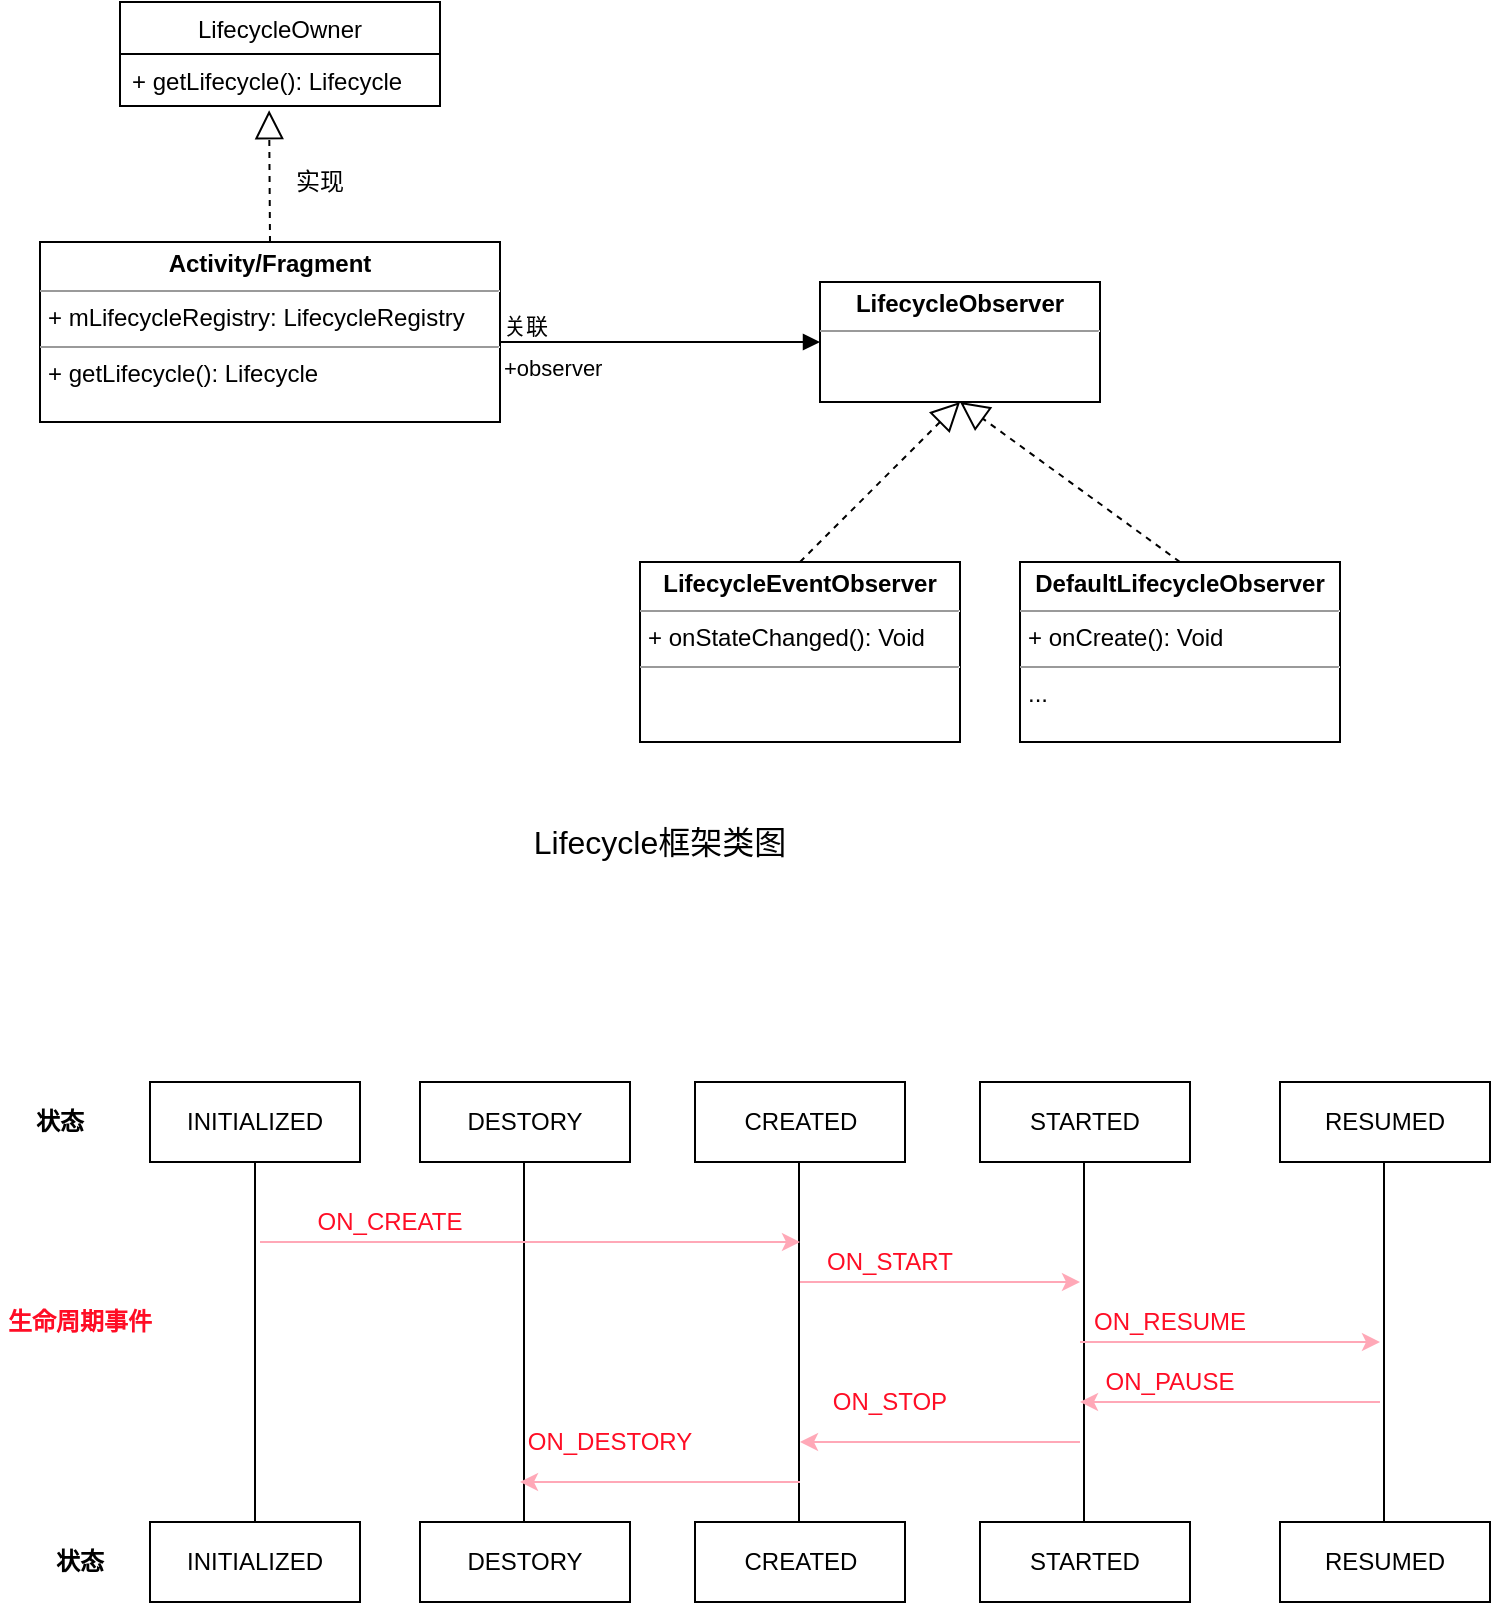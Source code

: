 <mxfile version="14.1.1" type="github"><diagram id="C5RBs43oDa-KdzZeNtuy" name="Page-1"><mxGraphModel dx="1011" dy="628" grid="1" gridSize="10" guides="1" tooltips="1" connect="1" arrows="1" fold="1" page="1" pageScale="1" pageWidth="827" pageHeight="1169" math="0" shadow="0"><root><mxCell id="WIyWlLk6GJQsqaUBKTNV-0"/><mxCell id="WIyWlLk6GJQsqaUBKTNV-1" parent="WIyWlLk6GJQsqaUBKTNV-0"/><mxCell id="sTHd9CDkLCXi240L8gWL-10" value="LifecycleOwner" style="swimlane;fontStyle=0;childLayout=stackLayout;horizontal=1;startSize=26;fillColor=none;horizontalStack=0;resizeParent=1;resizeParentMax=0;resizeLast=0;collapsible=1;marginBottom=0;" parent="WIyWlLk6GJQsqaUBKTNV-1" vertex="1"><mxGeometry x="90" y="200" width="160" height="52" as="geometry"/></mxCell><mxCell id="sTHd9CDkLCXi240L8gWL-11" value="+ getLifecycle(): Lifecycle" style="text;strokeColor=none;fillColor=none;align=left;verticalAlign=top;spacingLeft=4;spacingRight=4;overflow=hidden;rotatable=0;points=[[0,0.5],[1,0.5]];portConstraint=eastwest;" parent="sTHd9CDkLCXi240L8gWL-10" vertex="1"><mxGeometry y="26" width="160" height="26" as="geometry"/></mxCell><mxCell id="sTHd9CDkLCXi240L8gWL-15" value="&lt;p style=&quot;margin: 0px ; margin-top: 4px ; text-align: center&quot;&gt;&lt;b&gt;Activity/Fragment&lt;/b&gt;&lt;/p&gt;&lt;hr size=&quot;1&quot;&gt;&lt;p style=&quot;margin: 0px ; margin-left: 4px&quot;&gt;+ mLifecycleRegistry: LifecycleRegistry&lt;/p&gt;&lt;hr size=&quot;1&quot;&gt;&lt;p style=&quot;margin: 0px ; margin-left: 4px&quot;&gt;+ getLifecycle(): Lifecycle&lt;br&gt;&lt;/p&gt;" style="verticalAlign=top;align=left;overflow=fill;fontSize=12;fontFamily=Helvetica;html=1;" parent="WIyWlLk6GJQsqaUBKTNV-1" vertex="1"><mxGeometry x="50" y="320" width="230" height="90" as="geometry"/></mxCell><mxCell id="sTHd9CDkLCXi240L8gWL-17" value="" style="endArrow=block;dashed=1;endFill=0;endSize=12;html=1;entryX=0.466;entryY=1.081;entryDx=0;entryDy=0;entryPerimeter=0;exitX=0.5;exitY=0;exitDx=0;exitDy=0;" parent="WIyWlLk6GJQsqaUBKTNV-1" source="sTHd9CDkLCXi240L8gWL-15" target="sTHd9CDkLCXi240L8gWL-11" edge="1"><mxGeometry width="160" relative="1" as="geometry"><mxPoint x="70" y="510" as="sourcePoint"/><mxPoint x="230" y="510" as="targetPoint"/></mxGeometry></mxCell><mxCell id="sTHd9CDkLCXi240L8gWL-18" value="&lt;font style=&quot;font-size: 12px&quot;&gt;实现&lt;/font&gt;" style="text;html=1;strokeColor=none;fillColor=none;align=center;verticalAlign=middle;whiteSpace=wrap;rounded=0;" parent="WIyWlLk6GJQsqaUBKTNV-1" vertex="1"><mxGeometry x="170" y="280" width="40" height="20" as="geometry"/></mxCell><mxCell id="sTHd9CDkLCXi240L8gWL-19" value="+observer" style="endArrow=block;endFill=1;html=1;edgeStyle=orthogonalEdgeStyle;align=left;verticalAlign=top;" parent="WIyWlLk6GJQsqaUBKTNV-1" edge="1"><mxGeometry x="-1" relative="1" as="geometry"><mxPoint x="280" y="370" as="sourcePoint"/><mxPoint x="440" y="370" as="targetPoint"/></mxGeometry></mxCell><mxCell id="sTHd9CDkLCXi240L8gWL-20" value="关联" style="edgeLabel;resizable=0;html=1;align=left;verticalAlign=bottom;" parent="sTHd9CDkLCXi240L8gWL-19" connectable="0" vertex="1"><mxGeometry x="-1" relative="1" as="geometry"/></mxCell><mxCell id="sTHd9CDkLCXi240L8gWL-21" value="&lt;p style=&quot;margin: 0px ; margin-top: 4px ; text-align: center&quot;&gt;&lt;b&gt;LifecycleObserver&lt;/b&gt;&lt;br&gt;&lt;/p&gt;&lt;hr size=&quot;1&quot;&gt;&lt;div style=&quot;height: 2px&quot;&gt;&lt;/div&gt;" style="verticalAlign=top;align=left;overflow=fill;fontSize=12;fontFamily=Helvetica;html=1;" parent="WIyWlLk6GJQsqaUBKTNV-1" vertex="1"><mxGeometry x="440" y="340" width="140" height="60" as="geometry"/></mxCell><mxCell id="sTHd9CDkLCXi240L8gWL-22" value="&lt;p style=&quot;margin: 0px ; margin-top: 4px ; text-align: center&quot;&gt;&lt;b&gt;LifecycleEventObserver&lt;/b&gt;&lt;/p&gt;&lt;hr size=&quot;1&quot;&gt;&lt;p style=&quot;margin: 0px ; margin-left: 4px&quot;&gt;+ onStateChanged(): Void&lt;/p&gt;&lt;hr size=&quot;1&quot;&gt;&lt;p style=&quot;margin: 0px ; margin-left: 4px&quot;&gt;&lt;br&gt;&lt;/p&gt;" style="verticalAlign=top;align=left;overflow=fill;fontSize=12;fontFamily=Helvetica;html=1;" parent="WIyWlLk6GJQsqaUBKTNV-1" vertex="1"><mxGeometry x="350" y="480" width="160" height="90" as="geometry"/></mxCell><mxCell id="sTHd9CDkLCXi240L8gWL-23" value="&lt;p style=&quot;margin: 0px ; margin-top: 4px ; text-align: center&quot;&gt;&lt;b&gt;DefaultLifecycleObserver&lt;/b&gt;&lt;/p&gt;&lt;hr size=&quot;1&quot;&gt;&lt;p style=&quot;margin: 0px ; margin-left: 4px&quot;&gt;+ onCreate(): Void&lt;/p&gt;&lt;hr size=&quot;1&quot;&gt;&lt;p style=&quot;margin: 0px ; margin-left: 4px&quot;&gt;...&lt;/p&gt;" style="verticalAlign=top;align=left;overflow=fill;fontSize=12;fontFamily=Helvetica;html=1;" parent="WIyWlLk6GJQsqaUBKTNV-1" vertex="1"><mxGeometry x="540" y="480" width="160" height="90" as="geometry"/></mxCell><mxCell id="sTHd9CDkLCXi240L8gWL-26" value="" style="endArrow=block;dashed=1;endFill=0;endSize=12;html=1;entryX=0.5;entryY=1;entryDx=0;entryDy=0;exitX=0.5;exitY=0;exitDx=0;exitDy=0;" parent="WIyWlLk6GJQsqaUBKTNV-1" source="sTHd9CDkLCXi240L8gWL-22" target="sTHd9CDkLCXi240L8gWL-21" edge="1"><mxGeometry width="160" relative="1" as="geometry"><mxPoint x="430.1" y="445.89" as="sourcePoint"/><mxPoint x="429.66" y="379.996" as="targetPoint"/></mxGeometry></mxCell><mxCell id="sTHd9CDkLCXi240L8gWL-27" value="" style="endArrow=block;dashed=1;endFill=0;endSize=12;html=1;exitX=0.5;exitY=0;exitDx=0;exitDy=0;" parent="WIyWlLk6GJQsqaUBKTNV-1" source="sTHd9CDkLCXi240L8gWL-23" edge="1"><mxGeometry width="160" relative="1" as="geometry"><mxPoint x="185" y="340" as="sourcePoint"/><mxPoint x="510" y="400" as="targetPoint"/></mxGeometry></mxCell><mxCell id="sTHd9CDkLCXi240L8gWL-28" value="&lt;font style=&quot;font-size: 16px&quot;&gt;Lifecycle框架类图&lt;/font&gt;" style="text;html=1;strokeColor=none;fillColor=none;align=center;verticalAlign=middle;whiteSpace=wrap;rounded=0;" parent="WIyWlLk6GJQsqaUBKTNV-1" vertex="1"><mxGeometry x="280" y="610" width="160" height="20" as="geometry"/></mxCell><mxCell id="e6xy4KSy9HFCRGpc5tJY-0" value="INITIALIZED" style="rounded=0;whiteSpace=wrap;html=1;" vertex="1" parent="WIyWlLk6GJQsqaUBKTNV-1"><mxGeometry x="105" y="740" width="105" height="40" as="geometry"/></mxCell><mxCell id="e6xy4KSy9HFCRGpc5tJY-1" value="DESTORY" style="rounded=0;whiteSpace=wrap;html=1;" vertex="1" parent="WIyWlLk6GJQsqaUBKTNV-1"><mxGeometry x="240" y="740" width="105" height="40" as="geometry"/></mxCell><mxCell id="e6xy4KSy9HFCRGpc5tJY-2" value="CREATED" style="rounded=0;whiteSpace=wrap;html=1;" vertex="1" parent="WIyWlLk6GJQsqaUBKTNV-1"><mxGeometry x="377.5" y="740" width="105" height="40" as="geometry"/></mxCell><mxCell id="e6xy4KSy9HFCRGpc5tJY-3" value="STARTED" style="rounded=0;whiteSpace=wrap;html=1;" vertex="1" parent="WIyWlLk6GJQsqaUBKTNV-1"><mxGeometry x="520" y="740" width="105" height="40" as="geometry"/></mxCell><mxCell id="e6xy4KSy9HFCRGpc5tJY-4" value="RESUMED" style="rounded=0;whiteSpace=wrap;html=1;" vertex="1" parent="WIyWlLk6GJQsqaUBKTNV-1"><mxGeometry x="670" y="740" width="105" height="40" as="geometry"/></mxCell><mxCell id="e6xy4KSy9HFCRGpc5tJY-10" value="INITIALIZED" style="rounded=0;whiteSpace=wrap;html=1;" vertex="1" parent="WIyWlLk6GJQsqaUBKTNV-1"><mxGeometry x="105" y="960" width="105" height="40" as="geometry"/></mxCell><mxCell id="e6xy4KSy9HFCRGpc5tJY-11" value="DESTORY" style="rounded=0;whiteSpace=wrap;html=1;" vertex="1" parent="WIyWlLk6GJQsqaUBKTNV-1"><mxGeometry x="240" y="960" width="105" height="40" as="geometry"/></mxCell><mxCell id="e6xy4KSy9HFCRGpc5tJY-12" value="CREATED" style="rounded=0;whiteSpace=wrap;html=1;" vertex="1" parent="WIyWlLk6GJQsqaUBKTNV-1"><mxGeometry x="377.5" y="960" width="105" height="40" as="geometry"/></mxCell><mxCell id="e6xy4KSy9HFCRGpc5tJY-13" value="STARTED" style="rounded=0;whiteSpace=wrap;html=1;" vertex="1" parent="WIyWlLk6GJQsqaUBKTNV-1"><mxGeometry x="520" y="960" width="105" height="40" as="geometry"/></mxCell><mxCell id="e6xy4KSy9HFCRGpc5tJY-14" value="RESUMED" style="rounded=0;whiteSpace=wrap;html=1;" vertex="1" parent="WIyWlLk6GJQsqaUBKTNV-1"><mxGeometry x="670" y="960" width="105" height="40" as="geometry"/></mxCell><mxCell id="e6xy4KSy9HFCRGpc5tJY-15" value="" style="endArrow=none;html=1;entryX=0.5;entryY=1;entryDx=0;entryDy=0;exitX=0.5;exitY=0;exitDx=0;exitDy=0;" edge="1" parent="WIyWlLk6GJQsqaUBKTNV-1" source="e6xy4KSy9HFCRGpc5tJY-10" target="e6xy4KSy9HFCRGpc5tJY-0"><mxGeometry width="50" height="50" relative="1" as="geometry"><mxPoint x="130" y="850" as="sourcePoint"/><mxPoint x="180" y="800" as="targetPoint"/></mxGeometry></mxCell><mxCell id="e6xy4KSy9HFCRGpc5tJY-16" value="" style="endArrow=none;html=1;entryX=0.5;entryY=1;entryDx=0;entryDy=0;exitX=0.5;exitY=0;exitDx=0;exitDy=0;" edge="1" parent="WIyWlLk6GJQsqaUBKTNV-1"><mxGeometry width="50" height="50" relative="1" as="geometry"><mxPoint x="292" y="960" as="sourcePoint"/><mxPoint x="292" y="780" as="targetPoint"/></mxGeometry></mxCell><mxCell id="e6xy4KSy9HFCRGpc5tJY-17" value="" style="endArrow=none;html=1;entryX=0.5;entryY=1;entryDx=0;entryDy=0;exitX=0.5;exitY=0;exitDx=0;exitDy=0;" edge="1" parent="WIyWlLk6GJQsqaUBKTNV-1"><mxGeometry width="50" height="50" relative="1" as="geometry"><mxPoint x="429.5" y="960" as="sourcePoint"/><mxPoint x="429.5" y="780" as="targetPoint"/></mxGeometry></mxCell><mxCell id="e6xy4KSy9HFCRGpc5tJY-18" value="" style="endArrow=none;html=1;entryX=0.5;entryY=1;entryDx=0;entryDy=0;exitX=0.5;exitY=0;exitDx=0;exitDy=0;" edge="1" parent="WIyWlLk6GJQsqaUBKTNV-1"><mxGeometry width="50" height="50" relative="1" as="geometry"><mxPoint x="572" y="960" as="sourcePoint"/><mxPoint x="572" y="780" as="targetPoint"/></mxGeometry></mxCell><mxCell id="e6xy4KSy9HFCRGpc5tJY-19" value="" style="endArrow=none;html=1;entryX=0.5;entryY=1;entryDx=0;entryDy=0;exitX=0.5;exitY=0;exitDx=0;exitDy=0;" edge="1" parent="WIyWlLk6GJQsqaUBKTNV-1"><mxGeometry width="50" height="50" relative="1" as="geometry"><mxPoint x="722" y="960" as="sourcePoint"/><mxPoint x="722" y="780" as="targetPoint"/></mxGeometry></mxCell><mxCell id="e6xy4KSy9HFCRGpc5tJY-20" value="" style="endArrow=classic;html=1;strokeColor=#FFA8B7;" edge="1" parent="WIyWlLk6GJQsqaUBKTNV-1"><mxGeometry width="50" height="50" relative="1" as="geometry"><mxPoint x="160" y="820" as="sourcePoint"/><mxPoint x="430" y="820" as="targetPoint"/></mxGeometry></mxCell><mxCell id="e6xy4KSy9HFCRGpc5tJY-21" value="" style="endArrow=classic;html=1;strokeColor=#FFA8B7;" edge="1" parent="WIyWlLk6GJQsqaUBKTNV-1"><mxGeometry width="50" height="50" relative="1" as="geometry"><mxPoint x="430" y="840" as="sourcePoint"/><mxPoint x="570" y="840" as="targetPoint"/></mxGeometry></mxCell><mxCell id="e6xy4KSy9HFCRGpc5tJY-22" value="" style="endArrow=classic;html=1;strokeColor=#FFA8B7;" edge="1" parent="WIyWlLk6GJQsqaUBKTNV-1"><mxGeometry width="50" height="50" relative="1" as="geometry"><mxPoint x="570" y="870" as="sourcePoint"/><mxPoint x="720" y="870" as="targetPoint"/></mxGeometry></mxCell><mxCell id="e6xy4KSy9HFCRGpc5tJY-23" value="" style="endArrow=classic;html=1;strokeColor=#FFA8B7;" edge="1" parent="WIyWlLk6GJQsqaUBKTNV-1"><mxGeometry width="50" height="50" relative="1" as="geometry"><mxPoint x="720" y="900" as="sourcePoint"/><mxPoint x="570" y="900" as="targetPoint"/></mxGeometry></mxCell><mxCell id="e6xy4KSy9HFCRGpc5tJY-24" value="" style="endArrow=classic;html=1;strokeColor=#FFA8B7;" edge="1" parent="WIyWlLk6GJQsqaUBKTNV-1"><mxGeometry width="50" height="50" relative="1" as="geometry"><mxPoint x="570" y="920" as="sourcePoint"/><mxPoint x="430" y="920" as="targetPoint"/></mxGeometry></mxCell><mxCell id="e6xy4KSy9HFCRGpc5tJY-25" value="" style="endArrow=classic;html=1;strokeColor=#FFA8B7;" edge="1" parent="WIyWlLk6GJQsqaUBKTNV-1"><mxGeometry width="50" height="50" relative="1" as="geometry"><mxPoint x="430" y="940" as="sourcePoint"/><mxPoint x="290" y="940" as="targetPoint"/></mxGeometry></mxCell><mxCell id="e6xy4KSy9HFCRGpc5tJY-26" value="&lt;b&gt;状态&lt;/b&gt;" style="text;html=1;strokeColor=none;fillColor=none;align=center;verticalAlign=middle;whiteSpace=wrap;rounded=0;" vertex="1" parent="WIyWlLk6GJQsqaUBKTNV-1"><mxGeometry x="40" y="750" width="40" height="20" as="geometry"/></mxCell><mxCell id="e6xy4KSy9HFCRGpc5tJY-28" value="&lt;b&gt;状态&lt;/b&gt;" style="text;html=1;strokeColor=none;fillColor=none;align=center;verticalAlign=middle;whiteSpace=wrap;rounded=0;" vertex="1" parent="WIyWlLk6GJQsqaUBKTNV-1"><mxGeometry x="50" y="970" width="40" height="20" as="geometry"/></mxCell><mxCell id="e6xy4KSy9HFCRGpc5tJY-30" value="&lt;b&gt;&lt;font color=&quot;#ff0d25&quot;&gt;生命周期事件&lt;/font&gt;&lt;/b&gt;" style="text;html=1;strokeColor=none;fillColor=none;align=center;verticalAlign=middle;whiteSpace=wrap;rounded=0;" vertex="1" parent="WIyWlLk6GJQsqaUBKTNV-1"><mxGeometry x="30" y="850" width="80" height="20" as="geometry"/></mxCell><mxCell id="e6xy4KSy9HFCRGpc5tJY-32" value="&lt;font color=&quot;#ff0d25&quot;&gt;ON_CREATE&lt;/font&gt;" style="text;html=1;strokeColor=none;fillColor=none;align=center;verticalAlign=middle;whiteSpace=wrap;rounded=0;" vertex="1" parent="WIyWlLk6GJQsqaUBKTNV-1"><mxGeometry x="190" y="800" width="70" height="20" as="geometry"/></mxCell><mxCell id="e6xy4KSy9HFCRGpc5tJY-34" value="&lt;font color=&quot;#ff0d25&quot;&gt;ON_START&lt;/font&gt;" style="text;html=1;strokeColor=none;fillColor=none;align=center;verticalAlign=middle;whiteSpace=wrap;rounded=0;" vertex="1" parent="WIyWlLk6GJQsqaUBKTNV-1"><mxGeometry x="440" y="820" width="70" height="20" as="geometry"/></mxCell><mxCell id="e6xy4KSy9HFCRGpc5tJY-35" value="&lt;font color=&quot;#ff0d25&quot;&gt;ON_RESUME&lt;/font&gt;" style="text;html=1;strokeColor=none;fillColor=none;align=center;verticalAlign=middle;whiteSpace=wrap;rounded=0;" vertex="1" parent="WIyWlLk6GJQsqaUBKTNV-1"><mxGeometry x="580" y="850" width="70" height="20" as="geometry"/></mxCell><mxCell id="e6xy4KSy9HFCRGpc5tJY-36" value="&lt;font color=&quot;#ff0d25&quot;&gt;ON_PAUSE&lt;/font&gt;" style="text;html=1;strokeColor=none;fillColor=none;align=center;verticalAlign=middle;whiteSpace=wrap;rounded=0;" vertex="1" parent="WIyWlLk6GJQsqaUBKTNV-1"><mxGeometry x="580" y="880" width="70" height="20" as="geometry"/></mxCell><mxCell id="e6xy4KSy9HFCRGpc5tJY-37" value="&lt;font color=&quot;#ff0d25&quot;&gt;ON_STOP&lt;/font&gt;" style="text;html=1;strokeColor=none;fillColor=none;align=center;verticalAlign=middle;whiteSpace=wrap;rounded=0;" vertex="1" parent="WIyWlLk6GJQsqaUBKTNV-1"><mxGeometry x="440" y="890" width="70" height="20" as="geometry"/></mxCell><mxCell id="e6xy4KSy9HFCRGpc5tJY-38" value="&lt;font color=&quot;#ff0d25&quot;&gt;ON_DESTORY&lt;/font&gt;" style="text;html=1;strokeColor=none;fillColor=none;align=center;verticalAlign=middle;whiteSpace=wrap;rounded=0;" vertex="1" parent="WIyWlLk6GJQsqaUBKTNV-1"><mxGeometry x="300" y="910" width="70" height="20" as="geometry"/></mxCell></root></mxGraphModel></diagram></mxfile>